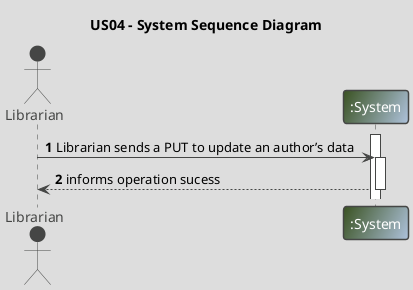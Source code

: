 @startuml
'https://plantuml.com/sequence-diagram

title US04 - System Sequence Diagram

autoactivate on
autonumber

!theme toy

actor "Librarian" as L
participant ":System" as S #3B5323FF/B0C4DEFF

activate S



L -> S: Librarian sends a PUT to update an author’s data
S --> L: informs operation sucess


@enduml
